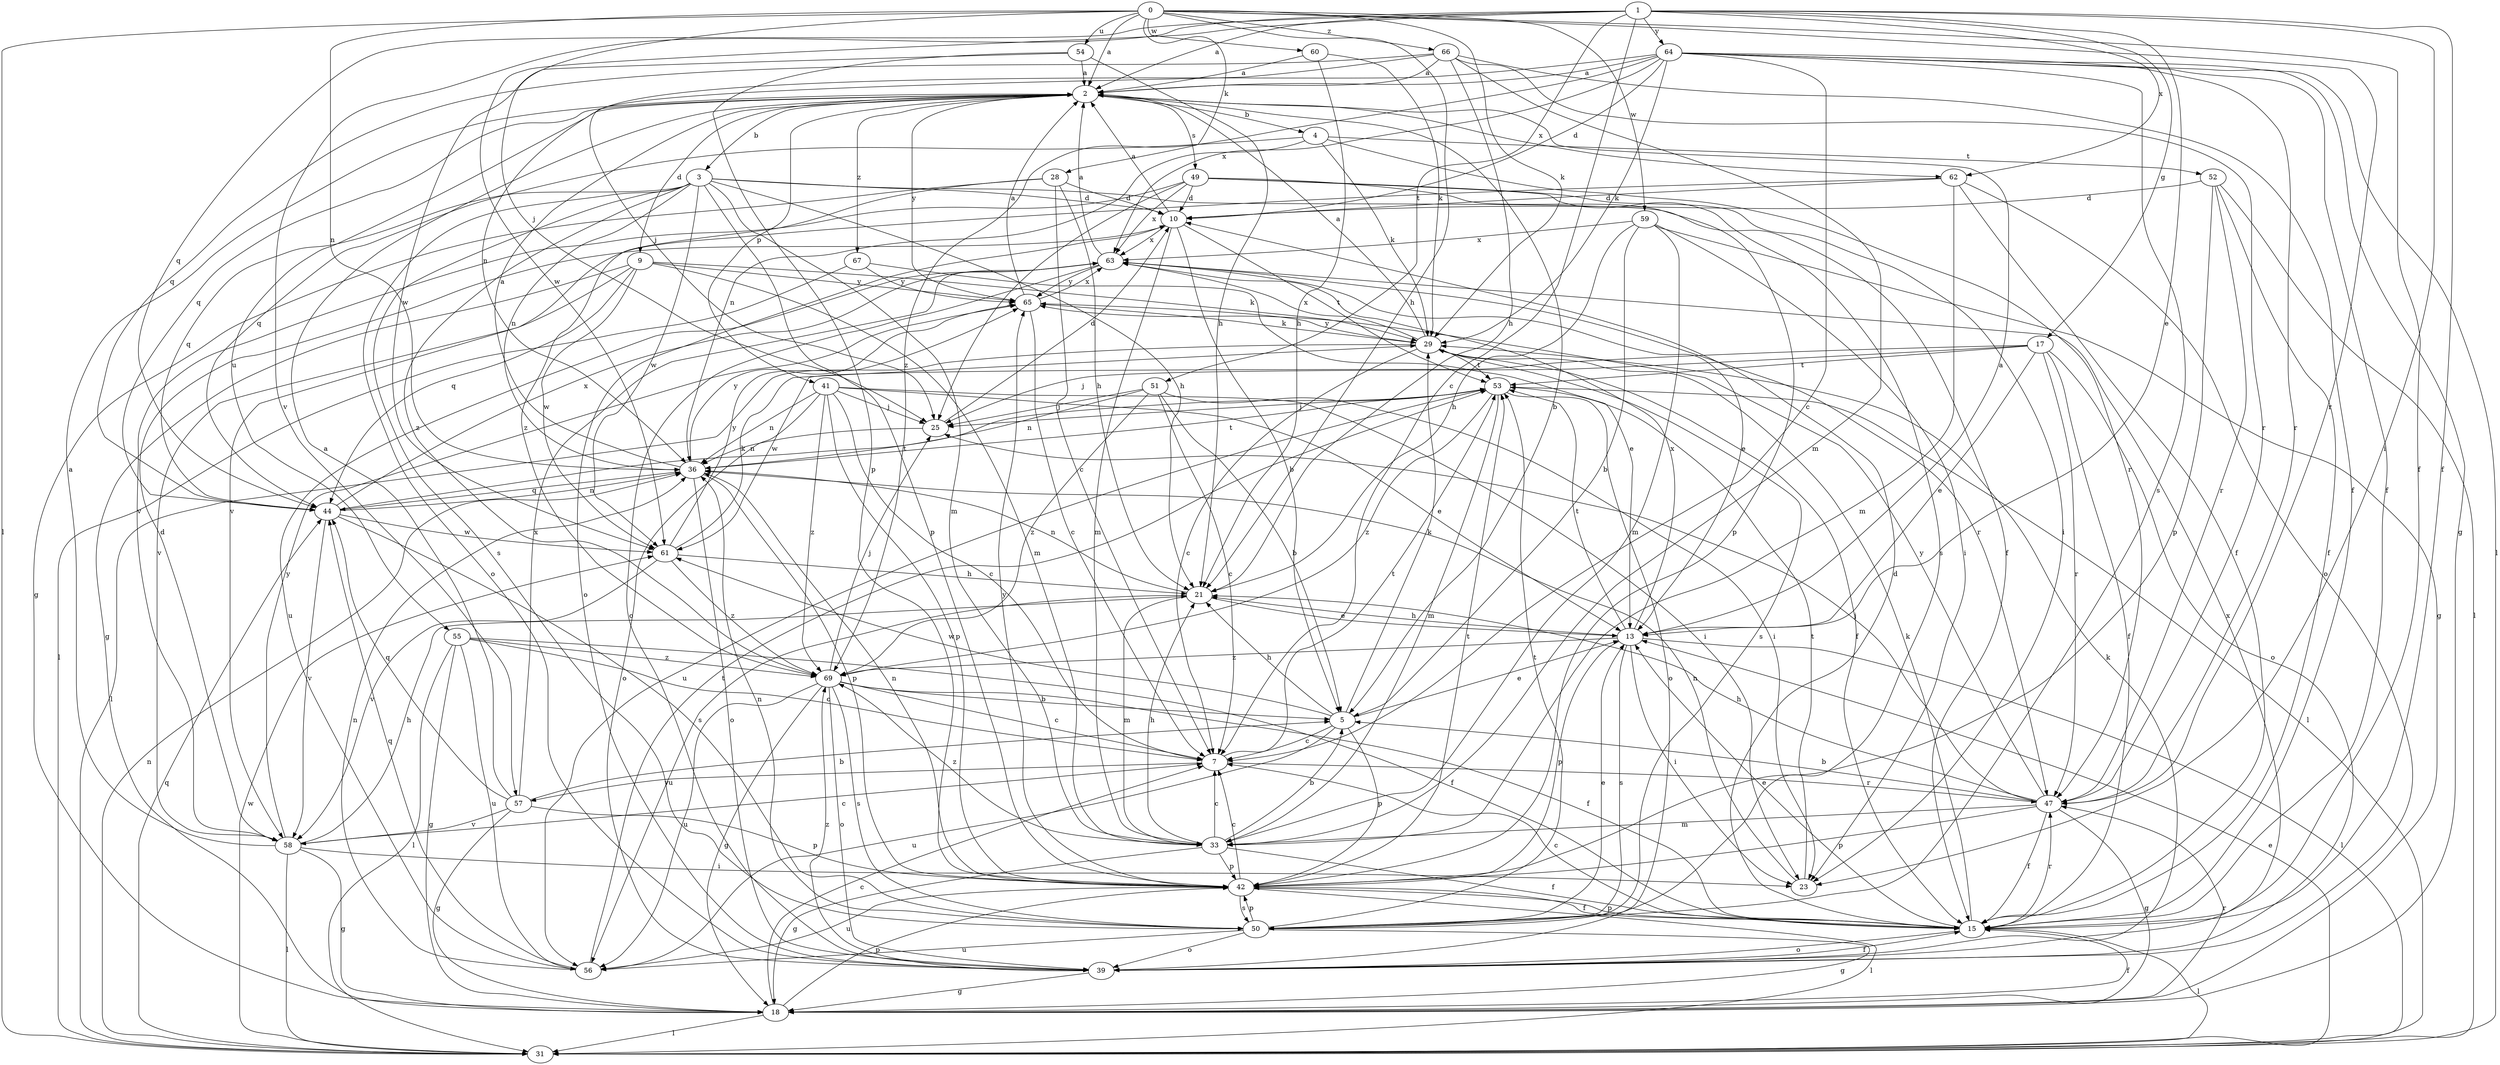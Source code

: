 strict digraph  {
0;
1;
2;
3;
4;
5;
7;
9;
10;
13;
15;
17;
18;
21;
23;
25;
28;
29;
31;
33;
36;
39;
41;
42;
44;
47;
49;
50;
51;
52;
53;
54;
55;
56;
57;
58;
59;
60;
61;
62;
63;
64;
65;
66;
67;
69;
0 -> 2  [label=a];
0 -> 15  [label=f];
0 -> 21  [label=h];
0 -> 25  [label=j];
0 -> 28  [label=k];
0 -> 29  [label=k];
0 -> 31  [label=l];
0 -> 36  [label=n];
0 -> 47  [label=r];
0 -> 54  [label=u];
0 -> 59  [label=w];
0 -> 60  [label=w];
0 -> 66  [label=z];
1 -> 2  [label=a];
1 -> 7  [label=c];
1 -> 13  [label=e];
1 -> 15  [label=f];
1 -> 17  [label=g];
1 -> 23  [label=i];
1 -> 44  [label=q];
1 -> 51  [label=t];
1 -> 57  [label=v];
1 -> 61  [label=w];
1 -> 62  [label=x];
1 -> 64  [label=y];
2 -> 3  [label=b];
2 -> 4  [label=b];
2 -> 5  [label=b];
2 -> 9  [label=d];
2 -> 41  [label=p];
2 -> 44  [label=q];
2 -> 49  [label=s];
2 -> 55  [label=u];
2 -> 62  [label=x];
2 -> 65  [label=y];
2 -> 67  [label=z];
3 -> 10  [label=d];
3 -> 15  [label=f];
3 -> 21  [label=h];
3 -> 33  [label=m];
3 -> 36  [label=n];
3 -> 39  [label=o];
3 -> 42  [label=p];
3 -> 44  [label=q];
3 -> 50  [label=s];
3 -> 61  [label=w];
3 -> 69  [label=z];
4 -> 29  [label=k];
4 -> 36  [label=n];
4 -> 44  [label=q];
4 -> 47  [label=r];
4 -> 52  [label=t];
5 -> 7  [label=c];
5 -> 13  [label=e];
5 -> 21  [label=h];
5 -> 29  [label=k];
5 -> 42  [label=p];
5 -> 56  [label=u];
5 -> 61  [label=w];
7 -> 47  [label=r];
7 -> 53  [label=t];
7 -> 57  [label=v];
9 -> 18  [label=g];
9 -> 29  [label=k];
9 -> 33  [label=m];
9 -> 44  [label=q];
9 -> 58  [label=v];
9 -> 61  [label=w];
9 -> 65  [label=y];
10 -> 2  [label=a];
10 -> 5  [label=b];
10 -> 33  [label=m];
10 -> 39  [label=o];
10 -> 53  [label=t];
10 -> 63  [label=x];
13 -> 2  [label=a];
13 -> 21  [label=h];
13 -> 23  [label=i];
13 -> 31  [label=l];
13 -> 42  [label=p];
13 -> 50  [label=s];
13 -> 53  [label=t];
13 -> 63  [label=x];
13 -> 69  [label=z];
15 -> 7  [label=c];
15 -> 10  [label=d];
15 -> 13  [label=e];
15 -> 29  [label=k];
15 -> 31  [label=l];
15 -> 39  [label=o];
15 -> 42  [label=p];
15 -> 47  [label=r];
17 -> 13  [label=e];
17 -> 15  [label=f];
17 -> 25  [label=j];
17 -> 39  [label=o];
17 -> 47  [label=r];
17 -> 53  [label=t];
17 -> 61  [label=w];
18 -> 7  [label=c];
18 -> 15  [label=f];
18 -> 31  [label=l];
18 -> 42  [label=p];
18 -> 47  [label=r];
21 -> 13  [label=e];
21 -> 33  [label=m];
21 -> 36  [label=n];
21 -> 56  [label=u];
23 -> 36  [label=n];
23 -> 53  [label=t];
25 -> 10  [label=d];
25 -> 36  [label=n];
28 -> 7  [label=c];
28 -> 10  [label=d];
28 -> 18  [label=g];
28 -> 21  [label=h];
28 -> 69  [label=z];
29 -> 2  [label=a];
29 -> 7  [label=c];
29 -> 15  [label=f];
29 -> 31  [label=l];
29 -> 50  [label=s];
29 -> 53  [label=t];
29 -> 63  [label=x];
29 -> 65  [label=y];
31 -> 13  [label=e];
31 -> 36  [label=n];
31 -> 44  [label=q];
31 -> 61  [label=w];
33 -> 5  [label=b];
33 -> 7  [label=c];
33 -> 15  [label=f];
33 -> 18  [label=g];
33 -> 21  [label=h];
33 -> 42  [label=p];
33 -> 69  [label=z];
36 -> 2  [label=a];
36 -> 39  [label=o];
36 -> 42  [label=p];
36 -> 44  [label=q];
36 -> 53  [label=t];
36 -> 65  [label=y];
39 -> 15  [label=f];
39 -> 18  [label=g];
39 -> 29  [label=k];
39 -> 63  [label=x];
39 -> 69  [label=z];
41 -> 7  [label=c];
41 -> 13  [label=e];
41 -> 23  [label=i];
41 -> 25  [label=j];
41 -> 36  [label=n];
41 -> 39  [label=o];
41 -> 42  [label=p];
41 -> 69  [label=z];
42 -> 7  [label=c];
42 -> 15  [label=f];
42 -> 31  [label=l];
42 -> 36  [label=n];
42 -> 50  [label=s];
42 -> 53  [label=t];
42 -> 56  [label=u];
42 -> 65  [label=y];
44 -> 36  [label=n];
44 -> 50  [label=s];
44 -> 53  [label=t];
44 -> 58  [label=v];
44 -> 61  [label=w];
44 -> 63  [label=x];
47 -> 5  [label=b];
47 -> 15  [label=f];
47 -> 18  [label=g];
47 -> 21  [label=h];
47 -> 25  [label=j];
47 -> 33  [label=m];
47 -> 42  [label=p];
47 -> 65  [label=y];
49 -> 10  [label=d];
49 -> 23  [label=i];
49 -> 25  [label=j];
49 -> 42  [label=p];
49 -> 50  [label=s];
49 -> 58  [label=v];
49 -> 63  [label=x];
50 -> 13  [label=e];
50 -> 18  [label=g];
50 -> 36  [label=n];
50 -> 39  [label=o];
50 -> 42  [label=p];
50 -> 53  [label=t];
50 -> 56  [label=u];
51 -> 5  [label=b];
51 -> 7  [label=c];
51 -> 23  [label=i];
51 -> 25  [label=j];
51 -> 36  [label=n];
51 -> 69  [label=z];
52 -> 10  [label=d];
52 -> 15  [label=f];
52 -> 31  [label=l];
52 -> 42  [label=p];
52 -> 47  [label=r];
53 -> 25  [label=j];
53 -> 31  [label=l];
53 -> 33  [label=m];
53 -> 39  [label=o];
53 -> 56  [label=u];
53 -> 69  [label=z];
54 -> 2  [label=a];
54 -> 21  [label=h];
54 -> 42  [label=p];
54 -> 61  [label=w];
55 -> 7  [label=c];
55 -> 15  [label=f];
55 -> 18  [label=g];
55 -> 31  [label=l];
55 -> 56  [label=u];
55 -> 69  [label=z];
56 -> 36  [label=n];
56 -> 44  [label=q];
56 -> 53  [label=t];
57 -> 2  [label=a];
57 -> 5  [label=b];
57 -> 18  [label=g];
57 -> 42  [label=p];
57 -> 44  [label=q];
57 -> 58  [label=v];
57 -> 63  [label=x];
58 -> 2  [label=a];
58 -> 7  [label=c];
58 -> 10  [label=d];
58 -> 18  [label=g];
58 -> 21  [label=h];
58 -> 23  [label=i];
58 -> 31  [label=l];
58 -> 65  [label=y];
59 -> 5  [label=b];
59 -> 18  [label=g];
59 -> 21  [label=h];
59 -> 23  [label=i];
59 -> 33  [label=m];
59 -> 63  [label=x];
60 -> 2  [label=a];
60 -> 21  [label=h];
60 -> 29  [label=k];
61 -> 21  [label=h];
61 -> 29  [label=k];
61 -> 58  [label=v];
61 -> 65  [label=y];
61 -> 69  [label=z];
62 -> 10  [label=d];
62 -> 15  [label=f];
62 -> 33  [label=m];
62 -> 39  [label=o];
62 -> 58  [label=v];
63 -> 2  [label=a];
63 -> 13  [label=e];
63 -> 39  [label=o];
63 -> 47  [label=r];
63 -> 56  [label=u];
63 -> 65  [label=y];
64 -> 2  [label=a];
64 -> 7  [label=c];
64 -> 10  [label=d];
64 -> 15  [label=f];
64 -> 18  [label=g];
64 -> 29  [label=k];
64 -> 31  [label=l];
64 -> 36  [label=n];
64 -> 47  [label=r];
64 -> 50  [label=s];
64 -> 63  [label=x];
64 -> 69  [label=z];
65 -> 2  [label=a];
65 -> 7  [label=c];
65 -> 29  [label=k];
65 -> 63  [label=x];
66 -> 2  [label=a];
66 -> 15  [label=f];
66 -> 21  [label=h];
66 -> 25  [label=j];
66 -> 33  [label=m];
66 -> 44  [label=q];
66 -> 47  [label=r];
67 -> 13  [label=e];
67 -> 31  [label=l];
67 -> 65  [label=y];
69 -> 5  [label=b];
69 -> 7  [label=c];
69 -> 15  [label=f];
69 -> 18  [label=g];
69 -> 25  [label=j];
69 -> 39  [label=o];
69 -> 50  [label=s];
69 -> 56  [label=u];
}
